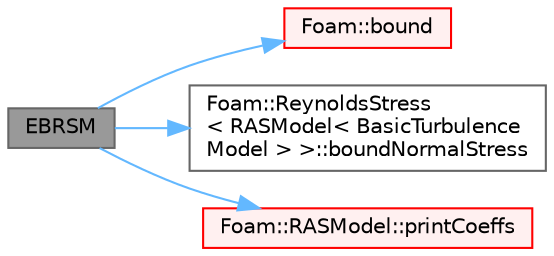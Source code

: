 digraph "EBRSM"
{
 // LATEX_PDF_SIZE
  bgcolor="transparent";
  edge [fontname=Helvetica,fontsize=10,labelfontname=Helvetica,labelfontsize=10];
  node [fontname=Helvetica,fontsize=10,shape=box,height=0.2,width=0.4];
  rankdir="LR";
  Node1 [id="Node000001",label="EBRSM",height=0.2,width=0.4,color="gray40", fillcolor="grey60", style="filled", fontcolor="black",tooltip=" "];
  Node1 -> Node2 [id="edge1_Node000001_Node000002",color="steelblue1",style="solid",tooltip=" "];
  Node2 [id="Node000002",label="Foam::bound",height=0.2,width=0.4,color="red", fillcolor="#FFF0F0", style="filled",URL="$namespaceFoam.html#a334b2a2d0ce7997d360f7a018174a077",tooltip=" "];
  Node1 -> Node29 [id="edge2_Node000001_Node000029",color="steelblue1",style="solid",tooltip=" "];
  Node29 [id="Node000029",label="Foam::ReynoldsStress\l\< RASModel\< BasicTurbulence\lModel \> \>::boundNormalStress",height=0.2,width=0.4,color="grey40", fillcolor="white", style="filled",URL="$classFoam_1_1ReynoldsStress.html#a1aced779ed53c78b4fbef9d30f318a7f",tooltip=" "];
  Node1 -> Node30 [id="edge3_Node000001_Node000030",color="steelblue1",style="solid",tooltip=" "];
  Node30 [id="Node000030",label="Foam::RASModel::printCoeffs",height=0.2,width=0.4,color="red", fillcolor="#FFF0F0", style="filled",URL="$classFoam_1_1RASModel.html#a0f4402f1befa8e0c990aefa648497a43",tooltip=" "];
}
